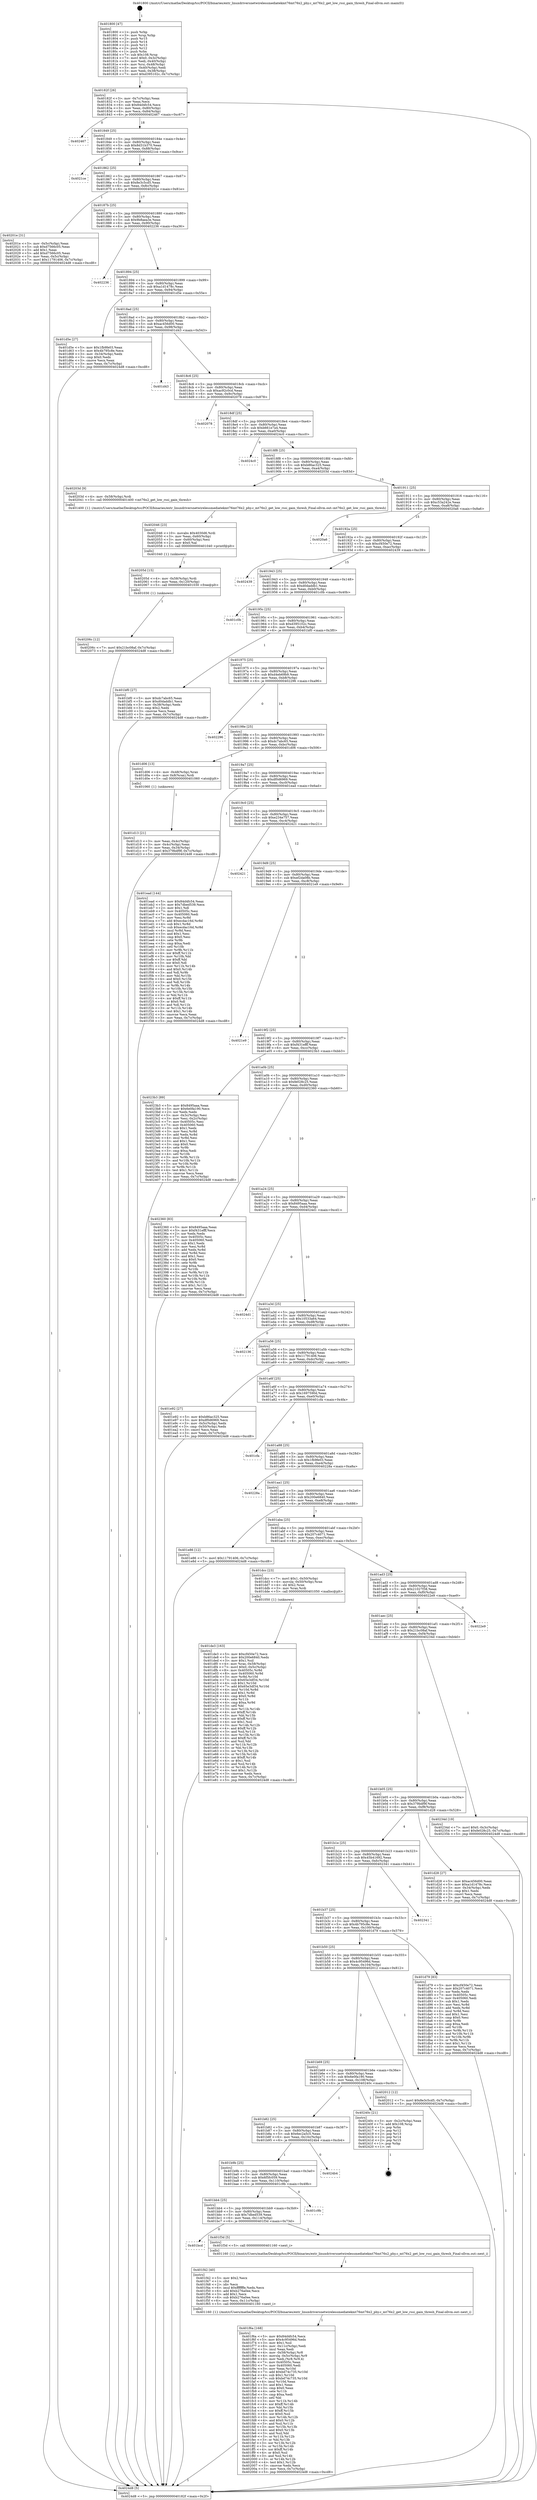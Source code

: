 digraph "0x401800" {
  label = "0x401800 (/mnt/c/Users/mathe/Desktop/tcc/POCII/binaries/extr_linuxdriversnetwirelessmediatekmt76mt76x2_phy.c_mt76x2_get_low_rssi_gain_thresh_Final-ollvm.out::main(0))"
  labelloc = "t"
  node[shape=record]

  Entry [label="",width=0.3,height=0.3,shape=circle,fillcolor=black,style=filled]
  "0x40182f" [label="{
     0x40182f [26]\l
     | [instrs]\l
     &nbsp;&nbsp;0x40182f \<+3\>: mov -0x7c(%rbp),%eax\l
     &nbsp;&nbsp;0x401832 \<+2\>: mov %eax,%ecx\l
     &nbsp;&nbsp;0x401834 \<+6\>: sub $0x84d4fc54,%ecx\l
     &nbsp;&nbsp;0x40183a \<+3\>: mov %eax,-0x80(%rbp)\l
     &nbsp;&nbsp;0x40183d \<+6\>: mov %ecx,-0x84(%rbp)\l
     &nbsp;&nbsp;0x401843 \<+6\>: je 0000000000402467 \<main+0xc67\>\l
  }"]
  "0x402467" [label="{
     0x402467\l
  }", style=dashed]
  "0x401849" [label="{
     0x401849 [25]\l
     | [instrs]\l
     &nbsp;&nbsp;0x401849 \<+5\>: jmp 000000000040184e \<main+0x4e\>\l
     &nbsp;&nbsp;0x40184e \<+3\>: mov -0x80(%rbp),%eax\l
     &nbsp;&nbsp;0x401851 \<+5\>: sub $0x8d31b370,%eax\l
     &nbsp;&nbsp;0x401856 \<+6\>: mov %eax,-0x88(%rbp)\l
     &nbsp;&nbsp;0x40185c \<+6\>: je 00000000004021ce \<main+0x9ce\>\l
  }"]
  Exit [label="",width=0.3,height=0.3,shape=circle,fillcolor=black,style=filled,peripheries=2]
  "0x4021ce" [label="{
     0x4021ce\l
  }", style=dashed]
  "0x401862" [label="{
     0x401862 [25]\l
     | [instrs]\l
     &nbsp;&nbsp;0x401862 \<+5\>: jmp 0000000000401867 \<main+0x67\>\l
     &nbsp;&nbsp;0x401867 \<+3\>: mov -0x80(%rbp),%eax\l
     &nbsp;&nbsp;0x40186a \<+5\>: sub $0x8e3c5cd5,%eax\l
     &nbsp;&nbsp;0x40186f \<+6\>: mov %eax,-0x8c(%rbp)\l
     &nbsp;&nbsp;0x401875 \<+6\>: je 000000000040201e \<main+0x81e\>\l
  }"]
  "0x40206c" [label="{
     0x40206c [12]\l
     | [instrs]\l
     &nbsp;&nbsp;0x40206c \<+7\>: movl $0x21bc08af,-0x7c(%rbp)\l
     &nbsp;&nbsp;0x402073 \<+5\>: jmp 00000000004024d8 \<main+0xcd8\>\l
  }"]
  "0x40201e" [label="{
     0x40201e [31]\l
     | [instrs]\l
     &nbsp;&nbsp;0x40201e \<+3\>: mov -0x5c(%rbp),%eax\l
     &nbsp;&nbsp;0x402021 \<+5\>: sub $0xd7566c05,%eax\l
     &nbsp;&nbsp;0x402026 \<+3\>: add $0x1,%eax\l
     &nbsp;&nbsp;0x402029 \<+5\>: add $0xd7566c05,%eax\l
     &nbsp;&nbsp;0x40202e \<+3\>: mov %eax,-0x5c(%rbp)\l
     &nbsp;&nbsp;0x402031 \<+7\>: movl $0x11791406,-0x7c(%rbp)\l
     &nbsp;&nbsp;0x402038 \<+5\>: jmp 00000000004024d8 \<main+0xcd8\>\l
  }"]
  "0x40187b" [label="{
     0x40187b [25]\l
     | [instrs]\l
     &nbsp;&nbsp;0x40187b \<+5\>: jmp 0000000000401880 \<main+0x80\>\l
     &nbsp;&nbsp;0x401880 \<+3\>: mov -0x80(%rbp),%eax\l
     &nbsp;&nbsp;0x401883 \<+5\>: sub $0x9b8aea3e,%eax\l
     &nbsp;&nbsp;0x401888 \<+6\>: mov %eax,-0x90(%rbp)\l
     &nbsp;&nbsp;0x40188e \<+6\>: je 0000000000402236 \<main+0xa36\>\l
  }"]
  "0x40205d" [label="{
     0x40205d [15]\l
     | [instrs]\l
     &nbsp;&nbsp;0x40205d \<+4\>: mov -0x58(%rbp),%rdi\l
     &nbsp;&nbsp;0x402061 \<+6\>: mov %eax,-0x120(%rbp)\l
     &nbsp;&nbsp;0x402067 \<+5\>: call 0000000000401030 \<free@plt\>\l
     | [calls]\l
     &nbsp;&nbsp;0x401030 \{1\} (unknown)\l
  }"]
  "0x402236" [label="{
     0x402236\l
  }", style=dashed]
  "0x401894" [label="{
     0x401894 [25]\l
     | [instrs]\l
     &nbsp;&nbsp;0x401894 \<+5\>: jmp 0000000000401899 \<main+0x99\>\l
     &nbsp;&nbsp;0x401899 \<+3\>: mov -0x80(%rbp),%eax\l
     &nbsp;&nbsp;0x40189c \<+5\>: sub $0xa1d1478c,%eax\l
     &nbsp;&nbsp;0x4018a1 \<+6\>: mov %eax,-0x94(%rbp)\l
     &nbsp;&nbsp;0x4018a7 \<+6\>: je 0000000000401d5e \<main+0x55e\>\l
  }"]
  "0x402046" [label="{
     0x402046 [23]\l
     | [instrs]\l
     &nbsp;&nbsp;0x402046 \<+10\>: movabs $0x4030d6,%rdi\l
     &nbsp;&nbsp;0x402050 \<+3\>: mov %eax,-0x60(%rbp)\l
     &nbsp;&nbsp;0x402053 \<+3\>: mov -0x60(%rbp),%esi\l
     &nbsp;&nbsp;0x402056 \<+2\>: mov $0x0,%al\l
     &nbsp;&nbsp;0x402058 \<+5\>: call 0000000000401040 \<printf@plt\>\l
     | [calls]\l
     &nbsp;&nbsp;0x401040 \{1\} (unknown)\l
  }"]
  "0x401d5e" [label="{
     0x401d5e [27]\l
     | [instrs]\l
     &nbsp;&nbsp;0x401d5e \<+5\>: mov $0x1fb9fe03,%eax\l
     &nbsp;&nbsp;0x401d63 \<+5\>: mov $0x4b795c8e,%ecx\l
     &nbsp;&nbsp;0x401d68 \<+3\>: mov -0x34(%rbp),%edx\l
     &nbsp;&nbsp;0x401d6b \<+3\>: cmp $0x0,%edx\l
     &nbsp;&nbsp;0x401d6e \<+3\>: cmove %ecx,%eax\l
     &nbsp;&nbsp;0x401d71 \<+3\>: mov %eax,-0x7c(%rbp)\l
     &nbsp;&nbsp;0x401d74 \<+5\>: jmp 00000000004024d8 \<main+0xcd8\>\l
  }"]
  "0x4018ad" [label="{
     0x4018ad [25]\l
     | [instrs]\l
     &nbsp;&nbsp;0x4018ad \<+5\>: jmp 00000000004018b2 \<main+0xb2\>\l
     &nbsp;&nbsp;0x4018b2 \<+3\>: mov -0x80(%rbp),%eax\l
     &nbsp;&nbsp;0x4018b5 \<+5\>: sub $0xac456d00,%eax\l
     &nbsp;&nbsp;0x4018ba \<+6\>: mov %eax,-0x98(%rbp)\l
     &nbsp;&nbsp;0x4018c0 \<+6\>: je 0000000000401d43 \<main+0x543\>\l
  }"]
  "0x401f6a" [label="{
     0x401f6a [168]\l
     | [instrs]\l
     &nbsp;&nbsp;0x401f6a \<+5\>: mov $0x84d4fc54,%ecx\l
     &nbsp;&nbsp;0x401f6f \<+5\>: mov $0x4c95496d,%edx\l
     &nbsp;&nbsp;0x401f74 \<+3\>: mov $0x1,%sil\l
     &nbsp;&nbsp;0x401f77 \<+6\>: mov -0x11c(%rbp),%edi\l
     &nbsp;&nbsp;0x401f7d \<+3\>: imul %eax,%edi\l
     &nbsp;&nbsp;0x401f80 \<+4\>: mov -0x58(%rbp),%r8\l
     &nbsp;&nbsp;0x401f84 \<+4\>: movslq -0x5c(%rbp),%r9\l
     &nbsp;&nbsp;0x401f88 \<+4\>: mov %edi,(%r8,%r9,4)\l
     &nbsp;&nbsp;0x401f8c \<+7\>: mov 0x40505c,%eax\l
     &nbsp;&nbsp;0x401f93 \<+7\>: mov 0x405060,%edi\l
     &nbsp;&nbsp;0x401f9a \<+3\>: mov %eax,%r10d\l
     &nbsp;&nbsp;0x401f9d \<+7\>: add $0xbd74c735,%r10d\l
     &nbsp;&nbsp;0x401fa4 \<+4\>: sub $0x1,%r10d\l
     &nbsp;&nbsp;0x401fa8 \<+7\>: sub $0xbd74c735,%r10d\l
     &nbsp;&nbsp;0x401faf \<+4\>: imul %r10d,%eax\l
     &nbsp;&nbsp;0x401fb3 \<+3\>: and $0x1,%eax\l
     &nbsp;&nbsp;0x401fb6 \<+3\>: cmp $0x0,%eax\l
     &nbsp;&nbsp;0x401fb9 \<+4\>: sete %r11b\l
     &nbsp;&nbsp;0x401fbd \<+3\>: cmp $0xa,%edi\l
     &nbsp;&nbsp;0x401fc0 \<+3\>: setl %bl\l
     &nbsp;&nbsp;0x401fc3 \<+3\>: mov %r11b,%r14b\l
     &nbsp;&nbsp;0x401fc6 \<+4\>: xor $0xff,%r14b\l
     &nbsp;&nbsp;0x401fca \<+3\>: mov %bl,%r15b\l
     &nbsp;&nbsp;0x401fcd \<+4\>: xor $0xff,%r15b\l
     &nbsp;&nbsp;0x401fd1 \<+4\>: xor $0x0,%sil\l
     &nbsp;&nbsp;0x401fd5 \<+3\>: mov %r14b,%r12b\l
     &nbsp;&nbsp;0x401fd8 \<+4\>: and $0x0,%r12b\l
     &nbsp;&nbsp;0x401fdc \<+3\>: and %sil,%r11b\l
     &nbsp;&nbsp;0x401fdf \<+3\>: mov %r15b,%r13b\l
     &nbsp;&nbsp;0x401fe2 \<+4\>: and $0x0,%r13b\l
     &nbsp;&nbsp;0x401fe6 \<+3\>: and %sil,%bl\l
     &nbsp;&nbsp;0x401fe9 \<+3\>: or %r11b,%r12b\l
     &nbsp;&nbsp;0x401fec \<+3\>: or %bl,%r13b\l
     &nbsp;&nbsp;0x401fef \<+3\>: xor %r13b,%r12b\l
     &nbsp;&nbsp;0x401ff2 \<+3\>: or %r15b,%r14b\l
     &nbsp;&nbsp;0x401ff5 \<+4\>: xor $0xff,%r14b\l
     &nbsp;&nbsp;0x401ff9 \<+4\>: or $0x0,%sil\l
     &nbsp;&nbsp;0x401ffd \<+3\>: and %sil,%r14b\l
     &nbsp;&nbsp;0x402000 \<+3\>: or %r14b,%r12b\l
     &nbsp;&nbsp;0x402003 \<+4\>: test $0x1,%r12b\l
     &nbsp;&nbsp;0x402007 \<+3\>: cmovne %edx,%ecx\l
     &nbsp;&nbsp;0x40200a \<+3\>: mov %ecx,-0x7c(%rbp)\l
     &nbsp;&nbsp;0x40200d \<+5\>: jmp 00000000004024d8 \<main+0xcd8\>\l
  }"]
  "0x401d43" [label="{
     0x401d43\l
  }", style=dashed]
  "0x4018c6" [label="{
     0x4018c6 [25]\l
     | [instrs]\l
     &nbsp;&nbsp;0x4018c6 \<+5\>: jmp 00000000004018cb \<main+0xcb\>\l
     &nbsp;&nbsp;0x4018cb \<+3\>: mov -0x80(%rbp),%eax\l
     &nbsp;&nbsp;0x4018ce \<+5\>: sub $0xac92c0cd,%eax\l
     &nbsp;&nbsp;0x4018d3 \<+6\>: mov %eax,-0x9c(%rbp)\l
     &nbsp;&nbsp;0x4018d9 \<+6\>: je 0000000000402078 \<main+0x878\>\l
  }"]
  "0x401f42" [label="{
     0x401f42 [40]\l
     | [instrs]\l
     &nbsp;&nbsp;0x401f42 \<+5\>: mov $0x2,%ecx\l
     &nbsp;&nbsp;0x401f47 \<+1\>: cltd\l
     &nbsp;&nbsp;0x401f48 \<+2\>: idiv %ecx\l
     &nbsp;&nbsp;0x401f4a \<+6\>: imul $0xfffffffe,%edx,%ecx\l
     &nbsp;&nbsp;0x401f50 \<+6\>: add $0xb276a0ee,%ecx\l
     &nbsp;&nbsp;0x401f56 \<+3\>: add $0x1,%ecx\l
     &nbsp;&nbsp;0x401f59 \<+6\>: sub $0xb276a0ee,%ecx\l
     &nbsp;&nbsp;0x401f5f \<+6\>: mov %ecx,-0x11c(%rbp)\l
     &nbsp;&nbsp;0x401f65 \<+5\>: call 0000000000401160 \<next_i\>\l
     | [calls]\l
     &nbsp;&nbsp;0x401160 \{1\} (/mnt/c/Users/mathe/Desktop/tcc/POCII/binaries/extr_linuxdriversnetwirelessmediatekmt76mt76x2_phy.c_mt76x2_get_low_rssi_gain_thresh_Final-ollvm.out::next_i)\l
  }"]
  "0x402078" [label="{
     0x402078\l
  }", style=dashed]
  "0x4018df" [label="{
     0x4018df [25]\l
     | [instrs]\l
     &nbsp;&nbsp;0x4018df \<+5\>: jmp 00000000004018e4 \<main+0xe4\>\l
     &nbsp;&nbsp;0x4018e4 \<+3\>: mov -0x80(%rbp),%eax\l
     &nbsp;&nbsp;0x4018e7 \<+5\>: sub $0xb661e7a4,%eax\l
     &nbsp;&nbsp;0x4018ec \<+6\>: mov %eax,-0xa0(%rbp)\l
     &nbsp;&nbsp;0x4018f2 \<+6\>: je 00000000004024c0 \<main+0xcc0\>\l
  }"]
  "0x401bcd" [label="{
     0x401bcd\l
  }", style=dashed]
  "0x4024c0" [label="{
     0x4024c0\l
  }", style=dashed]
  "0x4018f8" [label="{
     0x4018f8 [25]\l
     | [instrs]\l
     &nbsp;&nbsp;0x4018f8 \<+5\>: jmp 00000000004018fd \<main+0xfd\>\l
     &nbsp;&nbsp;0x4018fd \<+3\>: mov -0x80(%rbp),%eax\l
     &nbsp;&nbsp;0x401900 \<+5\>: sub $0xb86ac325,%eax\l
     &nbsp;&nbsp;0x401905 \<+6\>: mov %eax,-0xa4(%rbp)\l
     &nbsp;&nbsp;0x40190b \<+6\>: je 000000000040203d \<main+0x83d\>\l
  }"]
  "0x401f3d" [label="{
     0x401f3d [5]\l
     | [instrs]\l
     &nbsp;&nbsp;0x401f3d \<+5\>: call 0000000000401160 \<next_i\>\l
     | [calls]\l
     &nbsp;&nbsp;0x401160 \{1\} (/mnt/c/Users/mathe/Desktop/tcc/POCII/binaries/extr_linuxdriversnetwirelessmediatekmt76mt76x2_phy.c_mt76x2_get_low_rssi_gain_thresh_Final-ollvm.out::next_i)\l
  }"]
  "0x40203d" [label="{
     0x40203d [9]\l
     | [instrs]\l
     &nbsp;&nbsp;0x40203d \<+4\>: mov -0x58(%rbp),%rdi\l
     &nbsp;&nbsp;0x402041 \<+5\>: call 0000000000401400 \<mt76x2_get_low_rssi_gain_thresh\>\l
     | [calls]\l
     &nbsp;&nbsp;0x401400 \{1\} (/mnt/c/Users/mathe/Desktop/tcc/POCII/binaries/extr_linuxdriversnetwirelessmediatekmt76mt76x2_phy.c_mt76x2_get_low_rssi_gain_thresh_Final-ollvm.out::mt76x2_get_low_rssi_gain_thresh)\l
  }"]
  "0x401911" [label="{
     0x401911 [25]\l
     | [instrs]\l
     &nbsp;&nbsp;0x401911 \<+5\>: jmp 0000000000401916 \<main+0x116\>\l
     &nbsp;&nbsp;0x401916 \<+3\>: mov -0x80(%rbp),%eax\l
     &nbsp;&nbsp;0x401919 \<+5\>: sub $0xc53a242e,%eax\l
     &nbsp;&nbsp;0x40191e \<+6\>: mov %eax,-0xa8(%rbp)\l
     &nbsp;&nbsp;0x401924 \<+6\>: je 00000000004020a6 \<main+0x8a6\>\l
  }"]
  "0x401bb4" [label="{
     0x401bb4 [25]\l
     | [instrs]\l
     &nbsp;&nbsp;0x401bb4 \<+5\>: jmp 0000000000401bb9 \<main+0x3b9\>\l
     &nbsp;&nbsp;0x401bb9 \<+3\>: mov -0x80(%rbp),%eax\l
     &nbsp;&nbsp;0x401bbc \<+5\>: sub $0x7dbed539,%eax\l
     &nbsp;&nbsp;0x401bc1 \<+6\>: mov %eax,-0x114(%rbp)\l
     &nbsp;&nbsp;0x401bc7 \<+6\>: je 0000000000401f3d \<main+0x73d\>\l
  }"]
  "0x4020a6" [label="{
     0x4020a6\l
  }", style=dashed]
  "0x40192a" [label="{
     0x40192a [25]\l
     | [instrs]\l
     &nbsp;&nbsp;0x40192a \<+5\>: jmp 000000000040192f \<main+0x12f\>\l
     &nbsp;&nbsp;0x40192f \<+3\>: mov -0x80(%rbp),%eax\l
     &nbsp;&nbsp;0x401932 \<+5\>: sub $0xcf450e72,%eax\l
     &nbsp;&nbsp;0x401937 \<+6\>: mov %eax,-0xac(%rbp)\l
     &nbsp;&nbsp;0x40193d \<+6\>: je 0000000000402439 \<main+0xc39\>\l
  }"]
  "0x401c9b" [label="{
     0x401c9b\l
  }", style=dashed]
  "0x402439" [label="{
     0x402439\l
  }", style=dashed]
  "0x401943" [label="{
     0x401943 [25]\l
     | [instrs]\l
     &nbsp;&nbsp;0x401943 \<+5\>: jmp 0000000000401948 \<main+0x148\>\l
     &nbsp;&nbsp;0x401948 \<+3\>: mov -0x80(%rbp),%eax\l
     &nbsp;&nbsp;0x40194b \<+5\>: sub $0xd0daddb1,%eax\l
     &nbsp;&nbsp;0x401950 \<+6\>: mov %eax,-0xb0(%rbp)\l
     &nbsp;&nbsp;0x401956 \<+6\>: je 0000000000401c0b \<main+0x40b\>\l
  }"]
  "0x401b9b" [label="{
     0x401b9b [25]\l
     | [instrs]\l
     &nbsp;&nbsp;0x401b9b \<+5\>: jmp 0000000000401ba0 \<main+0x3a0\>\l
     &nbsp;&nbsp;0x401ba0 \<+3\>: mov -0x80(%rbp),%eax\l
     &nbsp;&nbsp;0x401ba3 \<+5\>: sub $0x6f5fc059,%eax\l
     &nbsp;&nbsp;0x401ba8 \<+6\>: mov %eax,-0x110(%rbp)\l
     &nbsp;&nbsp;0x401bae \<+6\>: je 0000000000401c9b \<main+0x49b\>\l
  }"]
  "0x401c0b" [label="{
     0x401c0b\l
  }", style=dashed]
  "0x40195c" [label="{
     0x40195c [25]\l
     | [instrs]\l
     &nbsp;&nbsp;0x40195c \<+5\>: jmp 0000000000401961 \<main+0x161\>\l
     &nbsp;&nbsp;0x401961 \<+3\>: mov -0x80(%rbp),%eax\l
     &nbsp;&nbsp;0x401964 \<+5\>: sub $0xd395102c,%eax\l
     &nbsp;&nbsp;0x401969 \<+6\>: mov %eax,-0xb4(%rbp)\l
     &nbsp;&nbsp;0x40196f \<+6\>: je 0000000000401bf0 \<main+0x3f0\>\l
  }"]
  "0x4024b4" [label="{
     0x4024b4\l
  }", style=dashed]
  "0x401bf0" [label="{
     0x401bf0 [27]\l
     | [instrs]\l
     &nbsp;&nbsp;0x401bf0 \<+5\>: mov $0xdc7abc65,%eax\l
     &nbsp;&nbsp;0x401bf5 \<+5\>: mov $0xd0daddb1,%ecx\l
     &nbsp;&nbsp;0x401bfa \<+3\>: mov -0x38(%rbp),%edx\l
     &nbsp;&nbsp;0x401bfd \<+3\>: cmp $0x2,%edx\l
     &nbsp;&nbsp;0x401c00 \<+3\>: cmovne %ecx,%eax\l
     &nbsp;&nbsp;0x401c03 \<+3\>: mov %eax,-0x7c(%rbp)\l
     &nbsp;&nbsp;0x401c06 \<+5\>: jmp 00000000004024d8 \<main+0xcd8\>\l
  }"]
  "0x401975" [label="{
     0x401975 [25]\l
     | [instrs]\l
     &nbsp;&nbsp;0x401975 \<+5\>: jmp 000000000040197a \<main+0x17a\>\l
     &nbsp;&nbsp;0x40197a \<+3\>: mov -0x80(%rbp),%eax\l
     &nbsp;&nbsp;0x40197d \<+5\>: sub $0xd4eb69b9,%eax\l
     &nbsp;&nbsp;0x401982 \<+6\>: mov %eax,-0xb8(%rbp)\l
     &nbsp;&nbsp;0x401988 \<+6\>: je 0000000000402296 \<main+0xa96\>\l
  }"]
  "0x4024d8" [label="{
     0x4024d8 [5]\l
     | [instrs]\l
     &nbsp;&nbsp;0x4024d8 \<+5\>: jmp 000000000040182f \<main+0x2f\>\l
  }"]
  "0x401800" [label="{
     0x401800 [47]\l
     | [instrs]\l
     &nbsp;&nbsp;0x401800 \<+1\>: push %rbp\l
     &nbsp;&nbsp;0x401801 \<+3\>: mov %rsp,%rbp\l
     &nbsp;&nbsp;0x401804 \<+2\>: push %r15\l
     &nbsp;&nbsp;0x401806 \<+2\>: push %r14\l
     &nbsp;&nbsp;0x401808 \<+2\>: push %r13\l
     &nbsp;&nbsp;0x40180a \<+2\>: push %r12\l
     &nbsp;&nbsp;0x40180c \<+1\>: push %rbx\l
     &nbsp;&nbsp;0x40180d \<+7\>: sub $0x108,%rsp\l
     &nbsp;&nbsp;0x401814 \<+7\>: movl $0x0,-0x3c(%rbp)\l
     &nbsp;&nbsp;0x40181b \<+3\>: mov %edi,-0x40(%rbp)\l
     &nbsp;&nbsp;0x40181e \<+4\>: mov %rsi,-0x48(%rbp)\l
     &nbsp;&nbsp;0x401822 \<+3\>: mov -0x40(%rbp),%edi\l
     &nbsp;&nbsp;0x401825 \<+3\>: mov %edi,-0x38(%rbp)\l
     &nbsp;&nbsp;0x401828 \<+7\>: movl $0xd395102c,-0x7c(%rbp)\l
  }"]
  "0x401b82" [label="{
     0x401b82 [25]\l
     | [instrs]\l
     &nbsp;&nbsp;0x401b82 \<+5\>: jmp 0000000000401b87 \<main+0x387\>\l
     &nbsp;&nbsp;0x401b87 \<+3\>: mov -0x80(%rbp),%eax\l
     &nbsp;&nbsp;0x401b8a \<+5\>: sub $0x6ec2a5c5,%eax\l
     &nbsp;&nbsp;0x401b8f \<+6\>: mov %eax,-0x10c(%rbp)\l
     &nbsp;&nbsp;0x401b95 \<+6\>: je 00000000004024b4 \<main+0xcb4\>\l
  }"]
  "0x402296" [label="{
     0x402296\l
  }", style=dashed]
  "0x40198e" [label="{
     0x40198e [25]\l
     | [instrs]\l
     &nbsp;&nbsp;0x40198e \<+5\>: jmp 0000000000401993 \<main+0x193\>\l
     &nbsp;&nbsp;0x401993 \<+3\>: mov -0x80(%rbp),%eax\l
     &nbsp;&nbsp;0x401996 \<+5\>: sub $0xdc7abc65,%eax\l
     &nbsp;&nbsp;0x40199b \<+6\>: mov %eax,-0xbc(%rbp)\l
     &nbsp;&nbsp;0x4019a1 \<+6\>: je 0000000000401d06 \<main+0x506\>\l
  }"]
  "0x40240c" [label="{
     0x40240c [21]\l
     | [instrs]\l
     &nbsp;&nbsp;0x40240c \<+3\>: mov -0x2c(%rbp),%eax\l
     &nbsp;&nbsp;0x40240f \<+7\>: add $0x108,%rsp\l
     &nbsp;&nbsp;0x402416 \<+1\>: pop %rbx\l
     &nbsp;&nbsp;0x402417 \<+2\>: pop %r12\l
     &nbsp;&nbsp;0x402419 \<+2\>: pop %r13\l
     &nbsp;&nbsp;0x40241b \<+2\>: pop %r14\l
     &nbsp;&nbsp;0x40241d \<+2\>: pop %r15\l
     &nbsp;&nbsp;0x40241f \<+1\>: pop %rbp\l
     &nbsp;&nbsp;0x402420 \<+1\>: ret\l
  }"]
  "0x401d06" [label="{
     0x401d06 [13]\l
     | [instrs]\l
     &nbsp;&nbsp;0x401d06 \<+4\>: mov -0x48(%rbp),%rax\l
     &nbsp;&nbsp;0x401d0a \<+4\>: mov 0x8(%rax),%rdi\l
     &nbsp;&nbsp;0x401d0e \<+5\>: call 0000000000401060 \<atoi@plt\>\l
     | [calls]\l
     &nbsp;&nbsp;0x401060 \{1\} (unknown)\l
  }"]
  "0x4019a7" [label="{
     0x4019a7 [25]\l
     | [instrs]\l
     &nbsp;&nbsp;0x4019a7 \<+5\>: jmp 00000000004019ac \<main+0x1ac\>\l
     &nbsp;&nbsp;0x4019ac \<+3\>: mov -0x80(%rbp),%eax\l
     &nbsp;&nbsp;0x4019af \<+5\>: sub $0xdf0d6969,%eax\l
     &nbsp;&nbsp;0x4019b4 \<+6\>: mov %eax,-0xc0(%rbp)\l
     &nbsp;&nbsp;0x4019ba \<+6\>: je 0000000000401ead \<main+0x6ad\>\l
  }"]
  "0x401d13" [label="{
     0x401d13 [21]\l
     | [instrs]\l
     &nbsp;&nbsp;0x401d13 \<+3\>: mov %eax,-0x4c(%rbp)\l
     &nbsp;&nbsp;0x401d16 \<+3\>: mov -0x4c(%rbp),%eax\l
     &nbsp;&nbsp;0x401d19 \<+3\>: mov %eax,-0x34(%rbp)\l
     &nbsp;&nbsp;0x401d1c \<+7\>: movl $0x379bdf9f,-0x7c(%rbp)\l
     &nbsp;&nbsp;0x401d23 \<+5\>: jmp 00000000004024d8 \<main+0xcd8\>\l
  }"]
  "0x401b69" [label="{
     0x401b69 [25]\l
     | [instrs]\l
     &nbsp;&nbsp;0x401b69 \<+5\>: jmp 0000000000401b6e \<main+0x36e\>\l
     &nbsp;&nbsp;0x401b6e \<+3\>: mov -0x80(%rbp),%eax\l
     &nbsp;&nbsp;0x401b71 \<+5\>: sub $0x6e0fa190,%eax\l
     &nbsp;&nbsp;0x401b76 \<+6\>: mov %eax,-0x108(%rbp)\l
     &nbsp;&nbsp;0x401b7c \<+6\>: je 000000000040240c \<main+0xc0c\>\l
  }"]
  "0x401ead" [label="{
     0x401ead [144]\l
     | [instrs]\l
     &nbsp;&nbsp;0x401ead \<+5\>: mov $0x84d4fc54,%eax\l
     &nbsp;&nbsp;0x401eb2 \<+5\>: mov $0x7dbed539,%ecx\l
     &nbsp;&nbsp;0x401eb7 \<+2\>: mov $0x1,%dl\l
     &nbsp;&nbsp;0x401eb9 \<+7\>: mov 0x40505c,%esi\l
     &nbsp;&nbsp;0x401ec0 \<+7\>: mov 0x405060,%edi\l
     &nbsp;&nbsp;0x401ec7 \<+3\>: mov %esi,%r8d\l
     &nbsp;&nbsp;0x401eca \<+7\>: add $0xecdac16d,%r8d\l
     &nbsp;&nbsp;0x401ed1 \<+4\>: sub $0x1,%r8d\l
     &nbsp;&nbsp;0x401ed5 \<+7\>: sub $0xecdac16d,%r8d\l
     &nbsp;&nbsp;0x401edc \<+4\>: imul %r8d,%esi\l
     &nbsp;&nbsp;0x401ee0 \<+3\>: and $0x1,%esi\l
     &nbsp;&nbsp;0x401ee3 \<+3\>: cmp $0x0,%esi\l
     &nbsp;&nbsp;0x401ee6 \<+4\>: sete %r9b\l
     &nbsp;&nbsp;0x401eea \<+3\>: cmp $0xa,%edi\l
     &nbsp;&nbsp;0x401eed \<+4\>: setl %r10b\l
     &nbsp;&nbsp;0x401ef1 \<+3\>: mov %r9b,%r11b\l
     &nbsp;&nbsp;0x401ef4 \<+4\>: xor $0xff,%r11b\l
     &nbsp;&nbsp;0x401ef8 \<+3\>: mov %r10b,%bl\l
     &nbsp;&nbsp;0x401efb \<+3\>: xor $0xff,%bl\l
     &nbsp;&nbsp;0x401efe \<+3\>: xor $0x0,%dl\l
     &nbsp;&nbsp;0x401f01 \<+3\>: mov %r11b,%r14b\l
     &nbsp;&nbsp;0x401f04 \<+4\>: and $0x0,%r14b\l
     &nbsp;&nbsp;0x401f08 \<+3\>: and %dl,%r9b\l
     &nbsp;&nbsp;0x401f0b \<+3\>: mov %bl,%r15b\l
     &nbsp;&nbsp;0x401f0e \<+4\>: and $0x0,%r15b\l
     &nbsp;&nbsp;0x401f12 \<+3\>: and %dl,%r10b\l
     &nbsp;&nbsp;0x401f15 \<+3\>: or %r9b,%r14b\l
     &nbsp;&nbsp;0x401f18 \<+3\>: or %r10b,%r15b\l
     &nbsp;&nbsp;0x401f1b \<+3\>: xor %r15b,%r14b\l
     &nbsp;&nbsp;0x401f1e \<+3\>: or %bl,%r11b\l
     &nbsp;&nbsp;0x401f21 \<+4\>: xor $0xff,%r11b\l
     &nbsp;&nbsp;0x401f25 \<+3\>: or $0x0,%dl\l
     &nbsp;&nbsp;0x401f28 \<+3\>: and %dl,%r11b\l
     &nbsp;&nbsp;0x401f2b \<+3\>: or %r11b,%r14b\l
     &nbsp;&nbsp;0x401f2e \<+4\>: test $0x1,%r14b\l
     &nbsp;&nbsp;0x401f32 \<+3\>: cmovne %ecx,%eax\l
     &nbsp;&nbsp;0x401f35 \<+3\>: mov %eax,-0x7c(%rbp)\l
     &nbsp;&nbsp;0x401f38 \<+5\>: jmp 00000000004024d8 \<main+0xcd8\>\l
  }"]
  "0x4019c0" [label="{
     0x4019c0 [25]\l
     | [instrs]\l
     &nbsp;&nbsp;0x4019c0 \<+5\>: jmp 00000000004019c5 \<main+0x1c5\>\l
     &nbsp;&nbsp;0x4019c5 \<+3\>: mov -0x80(%rbp),%eax\l
     &nbsp;&nbsp;0x4019c8 \<+5\>: sub $0xe234e757,%eax\l
     &nbsp;&nbsp;0x4019cd \<+6\>: mov %eax,-0xc4(%rbp)\l
     &nbsp;&nbsp;0x4019d3 \<+6\>: je 0000000000402421 \<main+0xc21\>\l
  }"]
  "0x402012" [label="{
     0x402012 [12]\l
     | [instrs]\l
     &nbsp;&nbsp;0x402012 \<+7\>: movl $0x8e3c5cd5,-0x7c(%rbp)\l
     &nbsp;&nbsp;0x402019 \<+5\>: jmp 00000000004024d8 \<main+0xcd8\>\l
  }"]
  "0x402421" [label="{
     0x402421\l
  }", style=dashed]
  "0x4019d9" [label="{
     0x4019d9 [25]\l
     | [instrs]\l
     &nbsp;&nbsp;0x4019d9 \<+5\>: jmp 00000000004019de \<main+0x1de\>\l
     &nbsp;&nbsp;0x4019de \<+3\>: mov -0x80(%rbp),%eax\l
     &nbsp;&nbsp;0x4019e1 \<+5\>: sub $0xef2da08b,%eax\l
     &nbsp;&nbsp;0x4019e6 \<+6\>: mov %eax,-0xc8(%rbp)\l
     &nbsp;&nbsp;0x4019ec \<+6\>: je 00000000004021e9 \<main+0x9e9\>\l
  }"]
  "0x401de3" [label="{
     0x401de3 [163]\l
     | [instrs]\l
     &nbsp;&nbsp;0x401de3 \<+5\>: mov $0xcf450e72,%ecx\l
     &nbsp;&nbsp;0x401de8 \<+5\>: mov $0x200e6840,%edx\l
     &nbsp;&nbsp;0x401ded \<+3\>: mov $0x1,%sil\l
     &nbsp;&nbsp;0x401df0 \<+4\>: mov %rax,-0x58(%rbp)\l
     &nbsp;&nbsp;0x401df4 \<+7\>: movl $0x0,-0x5c(%rbp)\l
     &nbsp;&nbsp;0x401dfb \<+8\>: mov 0x40505c,%r8d\l
     &nbsp;&nbsp;0x401e03 \<+8\>: mov 0x405060,%r9d\l
     &nbsp;&nbsp;0x401e0b \<+3\>: mov %r8d,%r10d\l
     &nbsp;&nbsp;0x401e0e \<+7\>: sub $0x65e3df34,%r10d\l
     &nbsp;&nbsp;0x401e15 \<+4\>: sub $0x1,%r10d\l
     &nbsp;&nbsp;0x401e19 \<+7\>: add $0x65e3df34,%r10d\l
     &nbsp;&nbsp;0x401e20 \<+4\>: imul %r10d,%r8d\l
     &nbsp;&nbsp;0x401e24 \<+4\>: and $0x1,%r8d\l
     &nbsp;&nbsp;0x401e28 \<+4\>: cmp $0x0,%r8d\l
     &nbsp;&nbsp;0x401e2c \<+4\>: sete %r11b\l
     &nbsp;&nbsp;0x401e30 \<+4\>: cmp $0xa,%r9d\l
     &nbsp;&nbsp;0x401e34 \<+3\>: setl %bl\l
     &nbsp;&nbsp;0x401e37 \<+3\>: mov %r11b,%r14b\l
     &nbsp;&nbsp;0x401e3a \<+4\>: xor $0xff,%r14b\l
     &nbsp;&nbsp;0x401e3e \<+3\>: mov %bl,%r15b\l
     &nbsp;&nbsp;0x401e41 \<+4\>: xor $0xff,%r15b\l
     &nbsp;&nbsp;0x401e45 \<+4\>: xor $0x1,%sil\l
     &nbsp;&nbsp;0x401e49 \<+3\>: mov %r14b,%r12b\l
     &nbsp;&nbsp;0x401e4c \<+4\>: and $0xff,%r12b\l
     &nbsp;&nbsp;0x401e50 \<+3\>: and %sil,%r11b\l
     &nbsp;&nbsp;0x401e53 \<+3\>: mov %r15b,%r13b\l
     &nbsp;&nbsp;0x401e56 \<+4\>: and $0xff,%r13b\l
     &nbsp;&nbsp;0x401e5a \<+3\>: and %sil,%bl\l
     &nbsp;&nbsp;0x401e5d \<+3\>: or %r11b,%r12b\l
     &nbsp;&nbsp;0x401e60 \<+3\>: or %bl,%r13b\l
     &nbsp;&nbsp;0x401e63 \<+3\>: xor %r13b,%r12b\l
     &nbsp;&nbsp;0x401e66 \<+3\>: or %r15b,%r14b\l
     &nbsp;&nbsp;0x401e69 \<+4\>: xor $0xff,%r14b\l
     &nbsp;&nbsp;0x401e6d \<+4\>: or $0x1,%sil\l
     &nbsp;&nbsp;0x401e71 \<+3\>: and %sil,%r14b\l
     &nbsp;&nbsp;0x401e74 \<+3\>: or %r14b,%r12b\l
     &nbsp;&nbsp;0x401e77 \<+4\>: test $0x1,%r12b\l
     &nbsp;&nbsp;0x401e7b \<+3\>: cmovne %edx,%ecx\l
     &nbsp;&nbsp;0x401e7e \<+3\>: mov %ecx,-0x7c(%rbp)\l
     &nbsp;&nbsp;0x401e81 \<+5\>: jmp 00000000004024d8 \<main+0xcd8\>\l
  }"]
  "0x4021e9" [label="{
     0x4021e9\l
  }", style=dashed]
  "0x4019f2" [label="{
     0x4019f2 [25]\l
     | [instrs]\l
     &nbsp;&nbsp;0x4019f2 \<+5\>: jmp 00000000004019f7 \<main+0x1f7\>\l
     &nbsp;&nbsp;0x4019f7 \<+3\>: mov -0x80(%rbp),%eax\l
     &nbsp;&nbsp;0x4019fa \<+5\>: sub $0xf431efff,%eax\l
     &nbsp;&nbsp;0x4019ff \<+6\>: mov %eax,-0xcc(%rbp)\l
     &nbsp;&nbsp;0x401a05 \<+6\>: je 00000000004023b3 \<main+0xbb3\>\l
  }"]
  "0x401b50" [label="{
     0x401b50 [25]\l
     | [instrs]\l
     &nbsp;&nbsp;0x401b50 \<+5\>: jmp 0000000000401b55 \<main+0x355\>\l
     &nbsp;&nbsp;0x401b55 \<+3\>: mov -0x80(%rbp),%eax\l
     &nbsp;&nbsp;0x401b58 \<+5\>: sub $0x4c95496d,%eax\l
     &nbsp;&nbsp;0x401b5d \<+6\>: mov %eax,-0x104(%rbp)\l
     &nbsp;&nbsp;0x401b63 \<+6\>: je 0000000000402012 \<main+0x812\>\l
  }"]
  "0x4023b3" [label="{
     0x4023b3 [89]\l
     | [instrs]\l
     &nbsp;&nbsp;0x4023b3 \<+5\>: mov $0x8495aaa,%eax\l
     &nbsp;&nbsp;0x4023b8 \<+5\>: mov $0x6e0fa190,%ecx\l
     &nbsp;&nbsp;0x4023bd \<+2\>: xor %edx,%edx\l
     &nbsp;&nbsp;0x4023bf \<+3\>: mov -0x3c(%rbp),%esi\l
     &nbsp;&nbsp;0x4023c2 \<+3\>: mov %esi,-0x2c(%rbp)\l
     &nbsp;&nbsp;0x4023c5 \<+7\>: mov 0x40505c,%esi\l
     &nbsp;&nbsp;0x4023cc \<+7\>: mov 0x405060,%edi\l
     &nbsp;&nbsp;0x4023d3 \<+3\>: sub $0x1,%edx\l
     &nbsp;&nbsp;0x4023d6 \<+3\>: mov %esi,%r8d\l
     &nbsp;&nbsp;0x4023d9 \<+3\>: add %edx,%r8d\l
     &nbsp;&nbsp;0x4023dc \<+4\>: imul %r8d,%esi\l
     &nbsp;&nbsp;0x4023e0 \<+3\>: and $0x1,%esi\l
     &nbsp;&nbsp;0x4023e3 \<+3\>: cmp $0x0,%esi\l
     &nbsp;&nbsp;0x4023e6 \<+4\>: sete %r9b\l
     &nbsp;&nbsp;0x4023ea \<+3\>: cmp $0xa,%edi\l
     &nbsp;&nbsp;0x4023ed \<+4\>: setl %r10b\l
     &nbsp;&nbsp;0x4023f1 \<+3\>: mov %r9b,%r11b\l
     &nbsp;&nbsp;0x4023f4 \<+3\>: and %r10b,%r11b\l
     &nbsp;&nbsp;0x4023f7 \<+3\>: xor %r10b,%r9b\l
     &nbsp;&nbsp;0x4023fa \<+3\>: or %r9b,%r11b\l
     &nbsp;&nbsp;0x4023fd \<+4\>: test $0x1,%r11b\l
     &nbsp;&nbsp;0x402401 \<+3\>: cmovne %ecx,%eax\l
     &nbsp;&nbsp;0x402404 \<+3\>: mov %eax,-0x7c(%rbp)\l
     &nbsp;&nbsp;0x402407 \<+5\>: jmp 00000000004024d8 \<main+0xcd8\>\l
  }"]
  "0x401a0b" [label="{
     0x401a0b [25]\l
     | [instrs]\l
     &nbsp;&nbsp;0x401a0b \<+5\>: jmp 0000000000401a10 \<main+0x210\>\l
     &nbsp;&nbsp;0x401a10 \<+3\>: mov -0x80(%rbp),%eax\l
     &nbsp;&nbsp;0x401a13 \<+5\>: sub $0xfe028c25,%eax\l
     &nbsp;&nbsp;0x401a18 \<+6\>: mov %eax,-0xd0(%rbp)\l
     &nbsp;&nbsp;0x401a1e \<+6\>: je 0000000000402360 \<main+0xb60\>\l
  }"]
  "0x401d79" [label="{
     0x401d79 [83]\l
     | [instrs]\l
     &nbsp;&nbsp;0x401d79 \<+5\>: mov $0xcf450e72,%eax\l
     &nbsp;&nbsp;0x401d7e \<+5\>: mov $0x207c4071,%ecx\l
     &nbsp;&nbsp;0x401d83 \<+2\>: xor %edx,%edx\l
     &nbsp;&nbsp;0x401d85 \<+7\>: mov 0x40505c,%esi\l
     &nbsp;&nbsp;0x401d8c \<+7\>: mov 0x405060,%edi\l
     &nbsp;&nbsp;0x401d93 \<+3\>: sub $0x1,%edx\l
     &nbsp;&nbsp;0x401d96 \<+3\>: mov %esi,%r8d\l
     &nbsp;&nbsp;0x401d99 \<+3\>: add %edx,%r8d\l
     &nbsp;&nbsp;0x401d9c \<+4\>: imul %r8d,%esi\l
     &nbsp;&nbsp;0x401da0 \<+3\>: and $0x1,%esi\l
     &nbsp;&nbsp;0x401da3 \<+3\>: cmp $0x0,%esi\l
     &nbsp;&nbsp;0x401da6 \<+4\>: sete %r9b\l
     &nbsp;&nbsp;0x401daa \<+3\>: cmp $0xa,%edi\l
     &nbsp;&nbsp;0x401dad \<+4\>: setl %r10b\l
     &nbsp;&nbsp;0x401db1 \<+3\>: mov %r9b,%r11b\l
     &nbsp;&nbsp;0x401db4 \<+3\>: and %r10b,%r11b\l
     &nbsp;&nbsp;0x401db7 \<+3\>: xor %r10b,%r9b\l
     &nbsp;&nbsp;0x401dba \<+3\>: or %r9b,%r11b\l
     &nbsp;&nbsp;0x401dbd \<+4\>: test $0x1,%r11b\l
     &nbsp;&nbsp;0x401dc1 \<+3\>: cmovne %ecx,%eax\l
     &nbsp;&nbsp;0x401dc4 \<+3\>: mov %eax,-0x7c(%rbp)\l
     &nbsp;&nbsp;0x401dc7 \<+5\>: jmp 00000000004024d8 \<main+0xcd8\>\l
  }"]
  "0x402360" [label="{
     0x402360 [83]\l
     | [instrs]\l
     &nbsp;&nbsp;0x402360 \<+5\>: mov $0x8495aaa,%eax\l
     &nbsp;&nbsp;0x402365 \<+5\>: mov $0xf431efff,%ecx\l
     &nbsp;&nbsp;0x40236a \<+2\>: xor %edx,%edx\l
     &nbsp;&nbsp;0x40236c \<+7\>: mov 0x40505c,%esi\l
     &nbsp;&nbsp;0x402373 \<+7\>: mov 0x405060,%edi\l
     &nbsp;&nbsp;0x40237a \<+3\>: sub $0x1,%edx\l
     &nbsp;&nbsp;0x40237d \<+3\>: mov %esi,%r8d\l
     &nbsp;&nbsp;0x402380 \<+3\>: add %edx,%r8d\l
     &nbsp;&nbsp;0x402383 \<+4\>: imul %r8d,%esi\l
     &nbsp;&nbsp;0x402387 \<+3\>: and $0x1,%esi\l
     &nbsp;&nbsp;0x40238a \<+3\>: cmp $0x0,%esi\l
     &nbsp;&nbsp;0x40238d \<+4\>: sete %r9b\l
     &nbsp;&nbsp;0x402391 \<+3\>: cmp $0xa,%edi\l
     &nbsp;&nbsp;0x402394 \<+4\>: setl %r10b\l
     &nbsp;&nbsp;0x402398 \<+3\>: mov %r9b,%r11b\l
     &nbsp;&nbsp;0x40239b \<+3\>: and %r10b,%r11b\l
     &nbsp;&nbsp;0x40239e \<+3\>: xor %r10b,%r9b\l
     &nbsp;&nbsp;0x4023a1 \<+3\>: or %r9b,%r11b\l
     &nbsp;&nbsp;0x4023a4 \<+4\>: test $0x1,%r11b\l
     &nbsp;&nbsp;0x4023a8 \<+3\>: cmovne %ecx,%eax\l
     &nbsp;&nbsp;0x4023ab \<+3\>: mov %eax,-0x7c(%rbp)\l
     &nbsp;&nbsp;0x4023ae \<+5\>: jmp 00000000004024d8 \<main+0xcd8\>\l
  }"]
  "0x401a24" [label="{
     0x401a24 [25]\l
     | [instrs]\l
     &nbsp;&nbsp;0x401a24 \<+5\>: jmp 0000000000401a29 \<main+0x229\>\l
     &nbsp;&nbsp;0x401a29 \<+3\>: mov -0x80(%rbp),%eax\l
     &nbsp;&nbsp;0x401a2c \<+5\>: sub $0x8495aaa,%eax\l
     &nbsp;&nbsp;0x401a31 \<+6\>: mov %eax,-0xd4(%rbp)\l
     &nbsp;&nbsp;0x401a37 \<+6\>: je 00000000004024d1 \<main+0xcd1\>\l
  }"]
  "0x401b37" [label="{
     0x401b37 [25]\l
     | [instrs]\l
     &nbsp;&nbsp;0x401b37 \<+5\>: jmp 0000000000401b3c \<main+0x33c\>\l
     &nbsp;&nbsp;0x401b3c \<+3\>: mov -0x80(%rbp),%eax\l
     &nbsp;&nbsp;0x401b3f \<+5\>: sub $0x4b795c8e,%eax\l
     &nbsp;&nbsp;0x401b44 \<+6\>: mov %eax,-0x100(%rbp)\l
     &nbsp;&nbsp;0x401b4a \<+6\>: je 0000000000401d79 \<main+0x579\>\l
  }"]
  "0x4024d1" [label="{
     0x4024d1\l
  }", style=dashed]
  "0x401a3d" [label="{
     0x401a3d [25]\l
     | [instrs]\l
     &nbsp;&nbsp;0x401a3d \<+5\>: jmp 0000000000401a42 \<main+0x242\>\l
     &nbsp;&nbsp;0x401a42 \<+3\>: mov -0x80(%rbp),%eax\l
     &nbsp;&nbsp;0x401a45 \<+5\>: sub $0x10533a64,%eax\l
     &nbsp;&nbsp;0x401a4a \<+6\>: mov %eax,-0xd8(%rbp)\l
     &nbsp;&nbsp;0x401a50 \<+6\>: je 0000000000402136 \<main+0x936\>\l
  }"]
  "0x402341" [label="{
     0x402341\l
  }", style=dashed]
  "0x402136" [label="{
     0x402136\l
  }", style=dashed]
  "0x401a56" [label="{
     0x401a56 [25]\l
     | [instrs]\l
     &nbsp;&nbsp;0x401a56 \<+5\>: jmp 0000000000401a5b \<main+0x25b\>\l
     &nbsp;&nbsp;0x401a5b \<+3\>: mov -0x80(%rbp),%eax\l
     &nbsp;&nbsp;0x401a5e \<+5\>: sub $0x11791406,%eax\l
     &nbsp;&nbsp;0x401a63 \<+6\>: mov %eax,-0xdc(%rbp)\l
     &nbsp;&nbsp;0x401a69 \<+6\>: je 0000000000401e92 \<main+0x692\>\l
  }"]
  "0x401b1e" [label="{
     0x401b1e [25]\l
     | [instrs]\l
     &nbsp;&nbsp;0x401b1e \<+5\>: jmp 0000000000401b23 \<main+0x323\>\l
     &nbsp;&nbsp;0x401b23 \<+3\>: mov -0x80(%rbp),%eax\l
     &nbsp;&nbsp;0x401b26 \<+5\>: sub $0x45b41692,%eax\l
     &nbsp;&nbsp;0x401b2b \<+6\>: mov %eax,-0xfc(%rbp)\l
     &nbsp;&nbsp;0x401b31 \<+6\>: je 0000000000402341 \<main+0xb41\>\l
  }"]
  "0x401e92" [label="{
     0x401e92 [27]\l
     | [instrs]\l
     &nbsp;&nbsp;0x401e92 \<+5\>: mov $0xb86ac325,%eax\l
     &nbsp;&nbsp;0x401e97 \<+5\>: mov $0xdf0d6969,%ecx\l
     &nbsp;&nbsp;0x401e9c \<+3\>: mov -0x5c(%rbp),%edx\l
     &nbsp;&nbsp;0x401e9f \<+3\>: cmp -0x50(%rbp),%edx\l
     &nbsp;&nbsp;0x401ea2 \<+3\>: cmovl %ecx,%eax\l
     &nbsp;&nbsp;0x401ea5 \<+3\>: mov %eax,-0x7c(%rbp)\l
     &nbsp;&nbsp;0x401ea8 \<+5\>: jmp 00000000004024d8 \<main+0xcd8\>\l
  }"]
  "0x401a6f" [label="{
     0x401a6f [25]\l
     | [instrs]\l
     &nbsp;&nbsp;0x401a6f \<+5\>: jmp 0000000000401a74 \<main+0x274\>\l
     &nbsp;&nbsp;0x401a74 \<+3\>: mov -0x80(%rbp),%eax\l
     &nbsp;&nbsp;0x401a77 \<+5\>: sub $0x1697590d,%eax\l
     &nbsp;&nbsp;0x401a7c \<+6\>: mov %eax,-0xe0(%rbp)\l
     &nbsp;&nbsp;0x401a82 \<+6\>: je 0000000000401cfa \<main+0x4fa\>\l
  }"]
  "0x401d28" [label="{
     0x401d28 [27]\l
     | [instrs]\l
     &nbsp;&nbsp;0x401d28 \<+5\>: mov $0xac456d00,%eax\l
     &nbsp;&nbsp;0x401d2d \<+5\>: mov $0xa1d1478c,%ecx\l
     &nbsp;&nbsp;0x401d32 \<+3\>: mov -0x34(%rbp),%edx\l
     &nbsp;&nbsp;0x401d35 \<+3\>: cmp $0x1,%edx\l
     &nbsp;&nbsp;0x401d38 \<+3\>: cmovl %ecx,%eax\l
     &nbsp;&nbsp;0x401d3b \<+3\>: mov %eax,-0x7c(%rbp)\l
     &nbsp;&nbsp;0x401d3e \<+5\>: jmp 00000000004024d8 \<main+0xcd8\>\l
  }"]
  "0x401cfa" [label="{
     0x401cfa\l
  }", style=dashed]
  "0x401a88" [label="{
     0x401a88 [25]\l
     | [instrs]\l
     &nbsp;&nbsp;0x401a88 \<+5\>: jmp 0000000000401a8d \<main+0x28d\>\l
     &nbsp;&nbsp;0x401a8d \<+3\>: mov -0x80(%rbp),%eax\l
     &nbsp;&nbsp;0x401a90 \<+5\>: sub $0x1fb9fe03,%eax\l
     &nbsp;&nbsp;0x401a95 \<+6\>: mov %eax,-0xe4(%rbp)\l
     &nbsp;&nbsp;0x401a9b \<+6\>: je 000000000040228a \<main+0xa8a\>\l
  }"]
  "0x401b05" [label="{
     0x401b05 [25]\l
     | [instrs]\l
     &nbsp;&nbsp;0x401b05 \<+5\>: jmp 0000000000401b0a \<main+0x30a\>\l
     &nbsp;&nbsp;0x401b0a \<+3\>: mov -0x80(%rbp),%eax\l
     &nbsp;&nbsp;0x401b0d \<+5\>: sub $0x379bdf9f,%eax\l
     &nbsp;&nbsp;0x401b12 \<+6\>: mov %eax,-0xf8(%rbp)\l
     &nbsp;&nbsp;0x401b18 \<+6\>: je 0000000000401d28 \<main+0x528\>\l
  }"]
  "0x40228a" [label="{
     0x40228a\l
  }", style=dashed]
  "0x401aa1" [label="{
     0x401aa1 [25]\l
     | [instrs]\l
     &nbsp;&nbsp;0x401aa1 \<+5\>: jmp 0000000000401aa6 \<main+0x2a6\>\l
     &nbsp;&nbsp;0x401aa6 \<+3\>: mov -0x80(%rbp),%eax\l
     &nbsp;&nbsp;0x401aa9 \<+5\>: sub $0x200e6840,%eax\l
     &nbsp;&nbsp;0x401aae \<+6\>: mov %eax,-0xe8(%rbp)\l
     &nbsp;&nbsp;0x401ab4 \<+6\>: je 0000000000401e86 \<main+0x686\>\l
  }"]
  "0x40234d" [label="{
     0x40234d [19]\l
     | [instrs]\l
     &nbsp;&nbsp;0x40234d \<+7\>: movl $0x0,-0x3c(%rbp)\l
     &nbsp;&nbsp;0x402354 \<+7\>: movl $0xfe028c25,-0x7c(%rbp)\l
     &nbsp;&nbsp;0x40235b \<+5\>: jmp 00000000004024d8 \<main+0xcd8\>\l
  }"]
  "0x401e86" [label="{
     0x401e86 [12]\l
     | [instrs]\l
     &nbsp;&nbsp;0x401e86 \<+7\>: movl $0x11791406,-0x7c(%rbp)\l
     &nbsp;&nbsp;0x401e8d \<+5\>: jmp 00000000004024d8 \<main+0xcd8\>\l
  }"]
  "0x401aba" [label="{
     0x401aba [25]\l
     | [instrs]\l
     &nbsp;&nbsp;0x401aba \<+5\>: jmp 0000000000401abf \<main+0x2bf\>\l
     &nbsp;&nbsp;0x401abf \<+3\>: mov -0x80(%rbp),%eax\l
     &nbsp;&nbsp;0x401ac2 \<+5\>: sub $0x207c4071,%eax\l
     &nbsp;&nbsp;0x401ac7 \<+6\>: mov %eax,-0xec(%rbp)\l
     &nbsp;&nbsp;0x401acd \<+6\>: je 0000000000401dcc \<main+0x5cc\>\l
  }"]
  "0x401aec" [label="{
     0x401aec [25]\l
     | [instrs]\l
     &nbsp;&nbsp;0x401aec \<+5\>: jmp 0000000000401af1 \<main+0x2f1\>\l
     &nbsp;&nbsp;0x401af1 \<+3\>: mov -0x80(%rbp),%eax\l
     &nbsp;&nbsp;0x401af4 \<+5\>: sub $0x21bc08af,%eax\l
     &nbsp;&nbsp;0x401af9 \<+6\>: mov %eax,-0xf4(%rbp)\l
     &nbsp;&nbsp;0x401aff \<+6\>: je 000000000040234d \<main+0xb4d\>\l
  }"]
  "0x401dcc" [label="{
     0x401dcc [23]\l
     | [instrs]\l
     &nbsp;&nbsp;0x401dcc \<+7\>: movl $0x1,-0x50(%rbp)\l
     &nbsp;&nbsp;0x401dd3 \<+4\>: movslq -0x50(%rbp),%rax\l
     &nbsp;&nbsp;0x401dd7 \<+4\>: shl $0x2,%rax\l
     &nbsp;&nbsp;0x401ddb \<+3\>: mov %rax,%rdi\l
     &nbsp;&nbsp;0x401dde \<+5\>: call 0000000000401050 \<malloc@plt\>\l
     | [calls]\l
     &nbsp;&nbsp;0x401050 \{1\} (unknown)\l
  }"]
  "0x401ad3" [label="{
     0x401ad3 [25]\l
     | [instrs]\l
     &nbsp;&nbsp;0x401ad3 \<+5\>: jmp 0000000000401ad8 \<main+0x2d8\>\l
     &nbsp;&nbsp;0x401ad8 \<+3\>: mov -0x80(%rbp),%eax\l
     &nbsp;&nbsp;0x401adb \<+5\>: sub $0x21027f38,%eax\l
     &nbsp;&nbsp;0x401ae0 \<+6\>: mov %eax,-0xf0(%rbp)\l
     &nbsp;&nbsp;0x401ae6 \<+6\>: je 00000000004022e9 \<main+0xae9\>\l
  }"]
  "0x4022e9" [label="{
     0x4022e9\l
  }", style=dashed]
  Entry -> "0x401800" [label=" 1"]
  "0x40182f" -> "0x402467" [label=" 0"]
  "0x40182f" -> "0x401849" [label=" 18"]
  "0x40240c" -> Exit [label=" 1"]
  "0x401849" -> "0x4021ce" [label=" 0"]
  "0x401849" -> "0x401862" [label=" 18"]
  "0x4023b3" -> "0x4024d8" [label=" 1"]
  "0x401862" -> "0x40201e" [label=" 1"]
  "0x401862" -> "0x40187b" [label=" 17"]
  "0x402360" -> "0x4024d8" [label=" 1"]
  "0x40187b" -> "0x402236" [label=" 0"]
  "0x40187b" -> "0x401894" [label=" 17"]
  "0x40234d" -> "0x4024d8" [label=" 1"]
  "0x401894" -> "0x401d5e" [label=" 1"]
  "0x401894" -> "0x4018ad" [label=" 16"]
  "0x40206c" -> "0x4024d8" [label=" 1"]
  "0x4018ad" -> "0x401d43" [label=" 0"]
  "0x4018ad" -> "0x4018c6" [label=" 16"]
  "0x40205d" -> "0x40206c" [label=" 1"]
  "0x4018c6" -> "0x402078" [label=" 0"]
  "0x4018c6" -> "0x4018df" [label=" 16"]
  "0x402046" -> "0x40205d" [label=" 1"]
  "0x4018df" -> "0x4024c0" [label=" 0"]
  "0x4018df" -> "0x4018f8" [label=" 16"]
  "0x40203d" -> "0x402046" [label=" 1"]
  "0x4018f8" -> "0x40203d" [label=" 1"]
  "0x4018f8" -> "0x401911" [label=" 15"]
  "0x40201e" -> "0x4024d8" [label=" 1"]
  "0x401911" -> "0x4020a6" [label=" 0"]
  "0x401911" -> "0x40192a" [label=" 15"]
  "0x401f6a" -> "0x4024d8" [label=" 1"]
  "0x40192a" -> "0x402439" [label=" 0"]
  "0x40192a" -> "0x401943" [label=" 15"]
  "0x401f42" -> "0x401f6a" [label=" 1"]
  "0x401943" -> "0x401c0b" [label=" 0"]
  "0x401943" -> "0x40195c" [label=" 15"]
  "0x401bb4" -> "0x401bcd" [label=" 0"]
  "0x40195c" -> "0x401bf0" [label=" 1"]
  "0x40195c" -> "0x401975" [label=" 14"]
  "0x401bf0" -> "0x4024d8" [label=" 1"]
  "0x401800" -> "0x40182f" [label=" 1"]
  "0x4024d8" -> "0x40182f" [label=" 17"]
  "0x401bb4" -> "0x401f3d" [label=" 1"]
  "0x401975" -> "0x402296" [label=" 0"]
  "0x401975" -> "0x40198e" [label=" 14"]
  "0x401b9b" -> "0x401bb4" [label=" 1"]
  "0x40198e" -> "0x401d06" [label=" 1"]
  "0x40198e" -> "0x4019a7" [label=" 13"]
  "0x401d06" -> "0x401d13" [label=" 1"]
  "0x401d13" -> "0x4024d8" [label=" 1"]
  "0x401b9b" -> "0x401c9b" [label=" 0"]
  "0x4019a7" -> "0x401ead" [label=" 1"]
  "0x4019a7" -> "0x4019c0" [label=" 12"]
  "0x401b82" -> "0x401b9b" [label=" 1"]
  "0x4019c0" -> "0x402421" [label=" 0"]
  "0x4019c0" -> "0x4019d9" [label=" 12"]
  "0x401b82" -> "0x4024b4" [label=" 0"]
  "0x4019d9" -> "0x4021e9" [label=" 0"]
  "0x4019d9" -> "0x4019f2" [label=" 12"]
  "0x401b69" -> "0x401b82" [label=" 1"]
  "0x4019f2" -> "0x4023b3" [label=" 1"]
  "0x4019f2" -> "0x401a0b" [label=" 11"]
  "0x401b69" -> "0x40240c" [label=" 1"]
  "0x401a0b" -> "0x402360" [label=" 1"]
  "0x401a0b" -> "0x401a24" [label=" 10"]
  "0x401f3d" -> "0x401f42" [label=" 1"]
  "0x401a24" -> "0x4024d1" [label=" 0"]
  "0x401a24" -> "0x401a3d" [label=" 10"]
  "0x401b50" -> "0x402012" [label=" 1"]
  "0x401a3d" -> "0x402136" [label=" 0"]
  "0x401a3d" -> "0x401a56" [label=" 10"]
  "0x402012" -> "0x4024d8" [label=" 1"]
  "0x401a56" -> "0x401e92" [label=" 2"]
  "0x401a56" -> "0x401a6f" [label=" 8"]
  "0x401e92" -> "0x4024d8" [label=" 2"]
  "0x401a6f" -> "0x401cfa" [label=" 0"]
  "0x401a6f" -> "0x401a88" [label=" 8"]
  "0x401e86" -> "0x4024d8" [label=" 1"]
  "0x401a88" -> "0x40228a" [label=" 0"]
  "0x401a88" -> "0x401aa1" [label=" 8"]
  "0x401dcc" -> "0x401de3" [label=" 1"]
  "0x401aa1" -> "0x401e86" [label=" 1"]
  "0x401aa1" -> "0x401aba" [label=" 7"]
  "0x401d79" -> "0x4024d8" [label=" 1"]
  "0x401aba" -> "0x401dcc" [label=" 1"]
  "0x401aba" -> "0x401ad3" [label=" 6"]
  "0x401b37" -> "0x401d79" [label=" 1"]
  "0x401ad3" -> "0x4022e9" [label=" 0"]
  "0x401ad3" -> "0x401aec" [label=" 6"]
  "0x401b37" -> "0x401b50" [label=" 3"]
  "0x401aec" -> "0x40234d" [label=" 1"]
  "0x401aec" -> "0x401b05" [label=" 5"]
  "0x401de3" -> "0x4024d8" [label=" 1"]
  "0x401b05" -> "0x401d28" [label=" 1"]
  "0x401b05" -> "0x401b1e" [label=" 4"]
  "0x401d28" -> "0x4024d8" [label=" 1"]
  "0x401d5e" -> "0x4024d8" [label=" 1"]
  "0x401ead" -> "0x4024d8" [label=" 1"]
  "0x401b1e" -> "0x402341" [label=" 0"]
  "0x401b1e" -> "0x401b37" [label=" 4"]
  "0x401b50" -> "0x401b69" [label=" 2"]
}
